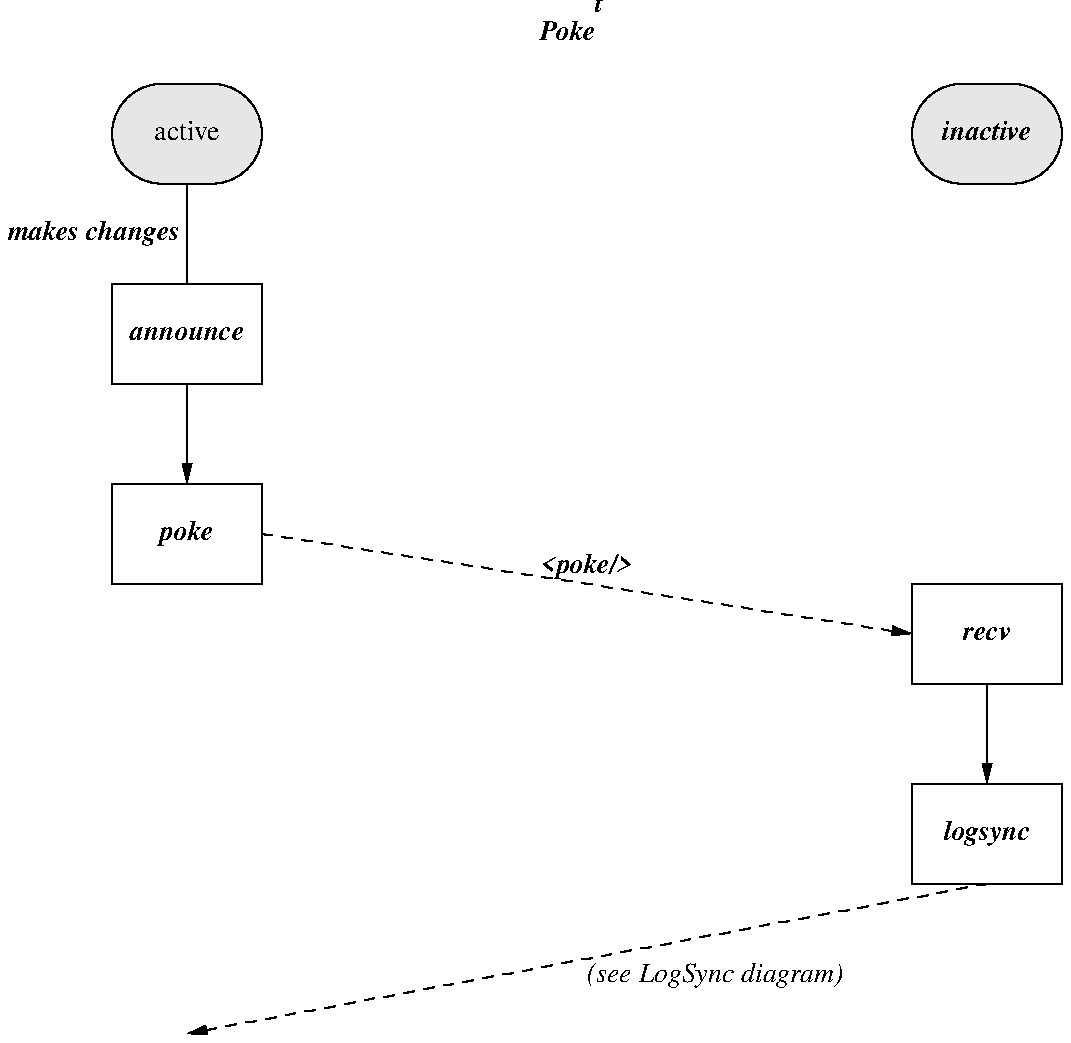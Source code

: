 .PS
down
C: box "active" fill 0.1 rad 0.25
"\fB\f4\mkPoke\rt\ul\ul\ul\ul" at C + (2,0.5)
S: box "inactive" at C + (4,0) fill 0.1 rad 0.25
C0: box "announce" at C - (0,1)
line from C.s to C0.n "makes changes " rjust
move to C0.s
arrow
C1: box "poke"
S1: box "recv" at S - (0,2.5)
arrow from C1.e to S1.w dashed "<poke/>" above
move to S1.s
arrow
S2: box "logsync"
arrow from S2.s to S2 - (4,1) dashed "\fI(see LogSync diagram)" below ljust
.PE
